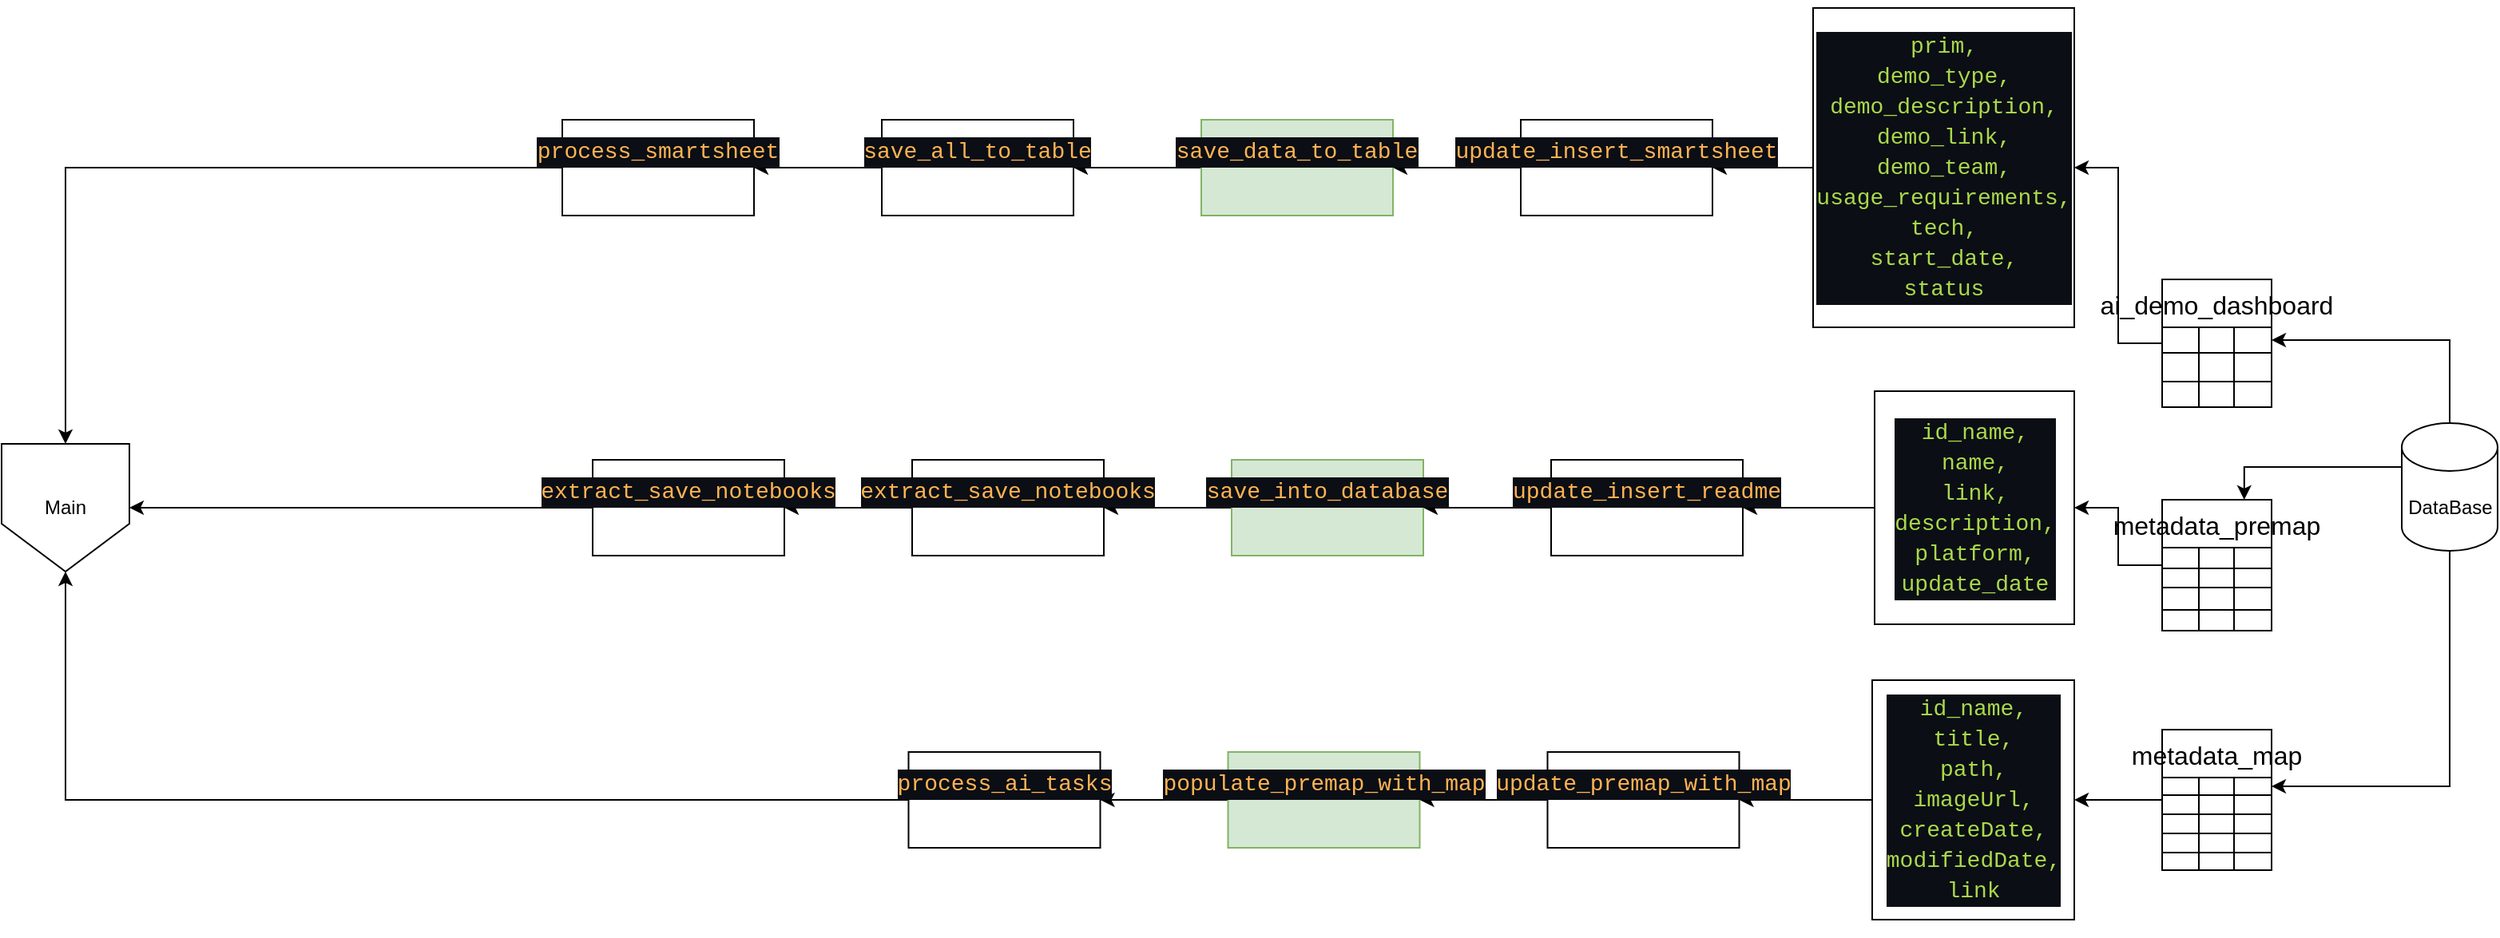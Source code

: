 <mxfile version="24.8.3">
  <diagram name="Page-1" id="zK0f9T1UBb3IhC8DN31x">
    <mxGraphModel dx="2049" dy="1054" grid="1" gridSize="10" guides="1" tooltips="1" connect="1" arrows="1" fold="1" page="1" pageScale="1" pageWidth="1600" pageHeight="900" math="0" shadow="0">
      <root>
        <mxCell id="0" />
        <mxCell id="1" parent="0" />
        <mxCell id="0qVfjFNWCCE-ld6SsN1t-15" style="edgeStyle=orthogonalEdgeStyle;rounded=0;orthogonalLoop=1;jettySize=auto;html=1;exitX=0.5;exitY=0;exitDx=0;exitDy=0;exitPerimeter=0;" edge="1" parent="1" source="0qVfjFNWCCE-ld6SsN1t-1" target="0qVfjFNWCCE-ld6SsN1t-3">
          <mxGeometry relative="1" as="geometry" />
        </mxCell>
        <mxCell id="0qVfjFNWCCE-ld6SsN1t-30" style="edgeStyle=orthogonalEdgeStyle;rounded=0;orthogonalLoop=1;jettySize=auto;html=1;exitX=0;exitY=0;exitDx=0;exitDy=27.5;exitPerimeter=0;entryX=0.75;entryY=0;entryDx=0;entryDy=0;" edge="1" parent="1" source="0qVfjFNWCCE-ld6SsN1t-1" target="0qVfjFNWCCE-ld6SsN1t-16">
          <mxGeometry relative="1" as="geometry" />
        </mxCell>
        <mxCell id="0qVfjFNWCCE-ld6SsN1t-1" value="DataBase" style="shape=cylinder3;whiteSpace=wrap;html=1;boundedLbl=1;backgroundOutline=1;size=15;" vertex="1" parent="1">
          <mxGeometry x="1521.5" y="410" width="60" height="80" as="geometry" />
        </mxCell>
        <mxCell id="0qVfjFNWCCE-ld6SsN1t-70" value="" style="edgeStyle=orthogonalEdgeStyle;rounded=0;orthogonalLoop=1;jettySize=auto;html=1;" edge="1" parent="1" source="0qVfjFNWCCE-ld6SsN1t-2" target="0qVfjFNWCCE-ld6SsN1t-69">
          <mxGeometry relative="1" as="geometry" />
        </mxCell>
        <mxCell id="0qVfjFNWCCE-ld6SsN1t-2" value="ai_demo_dashboard" style="shape=table;startSize=30;container=1;collapsible=0;childLayout=tableLayout;strokeColor=default;fontSize=16;" vertex="1" parent="1">
          <mxGeometry x="1371.5" y="320" width="68.5" height="80" as="geometry" />
        </mxCell>
        <mxCell id="0qVfjFNWCCE-ld6SsN1t-3" value="" style="shape=tableRow;horizontal=0;startSize=0;swimlaneHead=0;swimlaneBody=0;strokeColor=inherit;top=0;left=0;bottom=0;right=0;collapsible=0;dropTarget=0;fillColor=none;points=[[0,0.5],[1,0.5]];portConstraint=eastwest;fontSize=16;" vertex="1" parent="0qVfjFNWCCE-ld6SsN1t-2">
          <mxGeometry y="30" width="68.5" height="16" as="geometry" />
        </mxCell>
        <mxCell id="0qVfjFNWCCE-ld6SsN1t-4" value="" style="shape=partialRectangle;html=1;whiteSpace=wrap;connectable=0;strokeColor=inherit;overflow=hidden;fillColor=none;top=0;left=0;bottom=0;right=0;pointerEvents=1;fontSize=16;" vertex="1" parent="0qVfjFNWCCE-ld6SsN1t-3">
          <mxGeometry width="23" height="16" as="geometry">
            <mxRectangle width="23" height="16" as="alternateBounds" />
          </mxGeometry>
        </mxCell>
        <mxCell id="0qVfjFNWCCE-ld6SsN1t-5" value="" style="shape=partialRectangle;html=1;whiteSpace=wrap;connectable=0;strokeColor=inherit;overflow=hidden;fillColor=none;top=0;left=0;bottom=0;right=0;pointerEvents=1;fontSize=16;" vertex="1" parent="0qVfjFNWCCE-ld6SsN1t-3">
          <mxGeometry x="23" width="22" height="16" as="geometry">
            <mxRectangle width="22" height="16" as="alternateBounds" />
          </mxGeometry>
        </mxCell>
        <mxCell id="0qVfjFNWCCE-ld6SsN1t-6" value="" style="shape=partialRectangle;html=1;whiteSpace=wrap;connectable=0;strokeColor=inherit;overflow=hidden;fillColor=none;top=0;left=0;bottom=0;right=0;pointerEvents=1;fontSize=16;" vertex="1" parent="0qVfjFNWCCE-ld6SsN1t-3">
          <mxGeometry x="45" width="24" height="16" as="geometry">
            <mxRectangle width="24" height="16" as="alternateBounds" />
          </mxGeometry>
        </mxCell>
        <mxCell id="0qVfjFNWCCE-ld6SsN1t-7" value="" style="shape=tableRow;horizontal=0;startSize=0;swimlaneHead=0;swimlaneBody=0;strokeColor=inherit;top=0;left=0;bottom=0;right=0;collapsible=0;dropTarget=0;fillColor=none;points=[[0,0.5],[1,0.5]];portConstraint=eastwest;fontSize=16;" vertex="1" parent="0qVfjFNWCCE-ld6SsN1t-2">
          <mxGeometry y="46" width="68.5" height="18" as="geometry" />
        </mxCell>
        <mxCell id="0qVfjFNWCCE-ld6SsN1t-8" value="" style="shape=partialRectangle;html=1;whiteSpace=wrap;connectable=0;strokeColor=inherit;overflow=hidden;fillColor=none;top=0;left=0;bottom=0;right=0;pointerEvents=1;fontSize=16;" vertex="1" parent="0qVfjFNWCCE-ld6SsN1t-7">
          <mxGeometry width="23" height="18" as="geometry">
            <mxRectangle width="23" height="18" as="alternateBounds" />
          </mxGeometry>
        </mxCell>
        <mxCell id="0qVfjFNWCCE-ld6SsN1t-9" value="" style="shape=partialRectangle;html=1;whiteSpace=wrap;connectable=0;strokeColor=inherit;overflow=hidden;fillColor=none;top=0;left=0;bottom=0;right=0;pointerEvents=1;fontSize=16;" vertex="1" parent="0qVfjFNWCCE-ld6SsN1t-7">
          <mxGeometry x="23" width="22" height="18" as="geometry">
            <mxRectangle width="22" height="18" as="alternateBounds" />
          </mxGeometry>
        </mxCell>
        <mxCell id="0qVfjFNWCCE-ld6SsN1t-10" value="" style="shape=partialRectangle;html=1;whiteSpace=wrap;connectable=0;strokeColor=inherit;overflow=hidden;fillColor=none;top=0;left=0;bottom=0;right=0;pointerEvents=1;fontSize=16;" vertex="1" parent="0qVfjFNWCCE-ld6SsN1t-7">
          <mxGeometry x="45" width="24" height="18" as="geometry">
            <mxRectangle width="24" height="18" as="alternateBounds" />
          </mxGeometry>
        </mxCell>
        <mxCell id="0qVfjFNWCCE-ld6SsN1t-11" value="" style="shape=tableRow;horizontal=0;startSize=0;swimlaneHead=0;swimlaneBody=0;strokeColor=inherit;top=0;left=0;bottom=0;right=0;collapsible=0;dropTarget=0;fillColor=none;points=[[0,0.5],[1,0.5]];portConstraint=eastwest;fontSize=16;" vertex="1" parent="0qVfjFNWCCE-ld6SsN1t-2">
          <mxGeometry y="64" width="68.5" height="16" as="geometry" />
        </mxCell>
        <mxCell id="0qVfjFNWCCE-ld6SsN1t-12" value="" style="shape=partialRectangle;html=1;whiteSpace=wrap;connectable=0;strokeColor=inherit;overflow=hidden;fillColor=none;top=0;left=0;bottom=0;right=0;pointerEvents=1;fontSize=16;" vertex="1" parent="0qVfjFNWCCE-ld6SsN1t-11">
          <mxGeometry width="23" height="16" as="geometry">
            <mxRectangle width="23" height="16" as="alternateBounds" />
          </mxGeometry>
        </mxCell>
        <mxCell id="0qVfjFNWCCE-ld6SsN1t-13" value="" style="shape=partialRectangle;html=1;whiteSpace=wrap;connectable=0;strokeColor=inherit;overflow=hidden;fillColor=none;top=0;left=0;bottom=0;right=0;pointerEvents=1;fontSize=16;" vertex="1" parent="0qVfjFNWCCE-ld6SsN1t-11">
          <mxGeometry x="23" width="22" height="16" as="geometry">
            <mxRectangle width="22" height="16" as="alternateBounds" />
          </mxGeometry>
        </mxCell>
        <mxCell id="0qVfjFNWCCE-ld6SsN1t-14" value="" style="shape=partialRectangle;html=1;whiteSpace=wrap;connectable=0;strokeColor=inherit;overflow=hidden;fillColor=none;top=0;left=0;bottom=0;right=0;pointerEvents=1;fontSize=16;" vertex="1" parent="0qVfjFNWCCE-ld6SsN1t-11">
          <mxGeometry x="45" width="24" height="16" as="geometry">
            <mxRectangle width="24" height="16" as="alternateBounds" />
          </mxGeometry>
        </mxCell>
        <mxCell id="0qVfjFNWCCE-ld6SsN1t-44" value="" style="edgeStyle=orthogonalEdgeStyle;rounded=0;orthogonalLoop=1;jettySize=auto;html=1;exitX=0.5;exitY=1;exitDx=0;exitDy=0;exitPerimeter=0;entryX=1;entryY=0.5;entryDx=0;entryDy=0;" edge="1" parent="1" source="0qVfjFNWCCE-ld6SsN1t-1" target="0qVfjFNWCCE-ld6SsN1t-32">
          <mxGeometry relative="1" as="geometry" />
        </mxCell>
        <mxCell id="0qVfjFNWCCE-ld6SsN1t-52" value="" style="edgeStyle=orthogonalEdgeStyle;rounded=0;orthogonalLoop=1;jettySize=auto;html=1;" edge="1" parent="1" source="0qVfjFNWCCE-ld6SsN1t-16" target="0qVfjFNWCCE-ld6SsN1t-51">
          <mxGeometry relative="1" as="geometry" />
        </mxCell>
        <mxCell id="0qVfjFNWCCE-ld6SsN1t-16" value="metadata_premap" style="shape=table;startSize=30;container=1;collapsible=0;childLayout=tableLayout;strokeColor=default;fontSize=16;" vertex="1" parent="1">
          <mxGeometry x="1371.5" y="458" width="68.5" height="82" as="geometry" />
        </mxCell>
        <mxCell id="0qVfjFNWCCE-ld6SsN1t-47" value="" style="shape=tableRow;horizontal=0;startSize=0;swimlaneHead=0;swimlaneBody=0;strokeColor=inherit;top=0;left=0;bottom=0;right=0;collapsible=0;dropTarget=0;fillColor=none;points=[[0,0.5],[1,0.5]];portConstraint=eastwest;fontSize=16;" vertex="1" parent="0qVfjFNWCCE-ld6SsN1t-16">
          <mxGeometry y="30" width="68.5" height="13" as="geometry" />
        </mxCell>
        <mxCell id="0qVfjFNWCCE-ld6SsN1t-48" value="" style="shape=partialRectangle;html=1;whiteSpace=wrap;connectable=0;strokeColor=inherit;overflow=hidden;fillColor=none;top=0;left=0;bottom=0;right=0;pointerEvents=1;fontSize=16;" vertex="1" parent="0qVfjFNWCCE-ld6SsN1t-47">
          <mxGeometry width="23" height="13" as="geometry">
            <mxRectangle width="23" height="13" as="alternateBounds" />
          </mxGeometry>
        </mxCell>
        <mxCell id="0qVfjFNWCCE-ld6SsN1t-49" value="" style="shape=partialRectangle;html=1;whiteSpace=wrap;connectable=0;strokeColor=inherit;overflow=hidden;fillColor=none;top=0;left=0;bottom=0;right=0;pointerEvents=1;fontSize=16;" vertex="1" parent="0qVfjFNWCCE-ld6SsN1t-47">
          <mxGeometry x="23" width="22" height="13" as="geometry">
            <mxRectangle width="22" height="13" as="alternateBounds" />
          </mxGeometry>
        </mxCell>
        <mxCell id="0qVfjFNWCCE-ld6SsN1t-50" value="" style="shape=partialRectangle;html=1;whiteSpace=wrap;connectable=0;strokeColor=inherit;overflow=hidden;fillColor=none;top=0;left=0;bottom=0;right=0;pointerEvents=1;fontSize=16;" vertex="1" parent="0qVfjFNWCCE-ld6SsN1t-47">
          <mxGeometry x="45" width="24" height="13" as="geometry">
            <mxRectangle width="24" height="13" as="alternateBounds" />
          </mxGeometry>
        </mxCell>
        <mxCell id="0qVfjFNWCCE-ld6SsN1t-17" value="" style="shape=tableRow;horizontal=0;startSize=0;swimlaneHead=0;swimlaneBody=0;strokeColor=inherit;top=0;left=0;bottom=0;right=0;collapsible=0;dropTarget=0;fillColor=none;points=[[0,0.5],[1,0.5]];portConstraint=eastwest;fontSize=16;" vertex="1" parent="0qVfjFNWCCE-ld6SsN1t-16">
          <mxGeometry y="43" width="68.5" height="12" as="geometry" />
        </mxCell>
        <mxCell id="0qVfjFNWCCE-ld6SsN1t-18" value="" style="shape=partialRectangle;html=1;whiteSpace=wrap;connectable=0;strokeColor=inherit;overflow=hidden;fillColor=none;top=0;left=0;bottom=0;right=0;pointerEvents=1;fontSize=16;" vertex="1" parent="0qVfjFNWCCE-ld6SsN1t-17">
          <mxGeometry width="23" height="12" as="geometry">
            <mxRectangle width="23" height="12" as="alternateBounds" />
          </mxGeometry>
        </mxCell>
        <mxCell id="0qVfjFNWCCE-ld6SsN1t-19" value="" style="shape=partialRectangle;html=1;whiteSpace=wrap;connectable=0;strokeColor=inherit;overflow=hidden;fillColor=none;top=0;left=0;bottom=0;right=0;pointerEvents=1;fontSize=16;" vertex="1" parent="0qVfjFNWCCE-ld6SsN1t-17">
          <mxGeometry x="23" width="22" height="12" as="geometry">
            <mxRectangle width="22" height="12" as="alternateBounds" />
          </mxGeometry>
        </mxCell>
        <mxCell id="0qVfjFNWCCE-ld6SsN1t-20" value="" style="shape=partialRectangle;html=1;whiteSpace=wrap;connectable=0;strokeColor=inherit;overflow=hidden;fillColor=none;top=0;left=0;bottom=0;right=0;pointerEvents=1;fontSize=16;" vertex="1" parent="0qVfjFNWCCE-ld6SsN1t-17">
          <mxGeometry x="45" width="24" height="12" as="geometry">
            <mxRectangle width="24" height="12" as="alternateBounds" />
          </mxGeometry>
        </mxCell>
        <mxCell id="0qVfjFNWCCE-ld6SsN1t-21" value="" style="shape=tableRow;horizontal=0;startSize=0;swimlaneHead=0;swimlaneBody=0;strokeColor=inherit;top=0;left=0;bottom=0;right=0;collapsible=0;dropTarget=0;fillColor=none;points=[[0,0.5],[1,0.5]];portConstraint=eastwest;fontSize=16;" vertex="1" parent="0qVfjFNWCCE-ld6SsN1t-16">
          <mxGeometry y="55" width="68.5" height="14" as="geometry" />
        </mxCell>
        <mxCell id="0qVfjFNWCCE-ld6SsN1t-22" value="" style="shape=partialRectangle;html=1;whiteSpace=wrap;connectable=0;strokeColor=inherit;overflow=hidden;fillColor=none;top=0;left=0;bottom=0;right=0;pointerEvents=1;fontSize=16;" vertex="1" parent="0qVfjFNWCCE-ld6SsN1t-21">
          <mxGeometry width="23" height="14" as="geometry">
            <mxRectangle width="23" height="14" as="alternateBounds" />
          </mxGeometry>
        </mxCell>
        <mxCell id="0qVfjFNWCCE-ld6SsN1t-23" value="" style="shape=partialRectangle;html=1;whiteSpace=wrap;connectable=0;strokeColor=inherit;overflow=hidden;fillColor=none;top=0;left=0;bottom=0;right=0;pointerEvents=1;fontSize=16;" vertex="1" parent="0qVfjFNWCCE-ld6SsN1t-21">
          <mxGeometry x="23" width="22" height="14" as="geometry">
            <mxRectangle width="22" height="14" as="alternateBounds" />
          </mxGeometry>
        </mxCell>
        <mxCell id="0qVfjFNWCCE-ld6SsN1t-24" value="" style="shape=partialRectangle;html=1;whiteSpace=wrap;connectable=0;strokeColor=inherit;overflow=hidden;fillColor=none;top=0;left=0;bottom=0;right=0;pointerEvents=1;fontSize=16;" vertex="1" parent="0qVfjFNWCCE-ld6SsN1t-21">
          <mxGeometry x="45" width="24" height="14" as="geometry">
            <mxRectangle width="24" height="14" as="alternateBounds" />
          </mxGeometry>
        </mxCell>
        <mxCell id="0qVfjFNWCCE-ld6SsN1t-25" value="" style="shape=tableRow;horizontal=0;startSize=0;swimlaneHead=0;swimlaneBody=0;strokeColor=inherit;top=0;left=0;bottom=0;right=0;collapsible=0;dropTarget=0;fillColor=none;points=[[0,0.5],[1,0.5]];portConstraint=eastwest;fontSize=16;" vertex="1" parent="0qVfjFNWCCE-ld6SsN1t-16">
          <mxGeometry y="69" width="68.5" height="13" as="geometry" />
        </mxCell>
        <mxCell id="0qVfjFNWCCE-ld6SsN1t-26" value="" style="shape=partialRectangle;html=1;whiteSpace=wrap;connectable=0;strokeColor=inherit;overflow=hidden;fillColor=none;top=0;left=0;bottom=0;right=0;pointerEvents=1;fontSize=16;" vertex="1" parent="0qVfjFNWCCE-ld6SsN1t-25">
          <mxGeometry width="23" height="13" as="geometry">
            <mxRectangle width="23" height="13" as="alternateBounds" />
          </mxGeometry>
        </mxCell>
        <mxCell id="0qVfjFNWCCE-ld6SsN1t-27" value="" style="shape=partialRectangle;html=1;whiteSpace=wrap;connectable=0;strokeColor=inherit;overflow=hidden;fillColor=none;top=0;left=0;bottom=0;right=0;pointerEvents=1;fontSize=16;" vertex="1" parent="0qVfjFNWCCE-ld6SsN1t-25">
          <mxGeometry x="23" width="22" height="13" as="geometry">
            <mxRectangle width="22" height="13" as="alternateBounds" />
          </mxGeometry>
        </mxCell>
        <mxCell id="0qVfjFNWCCE-ld6SsN1t-28" value="" style="shape=partialRectangle;html=1;whiteSpace=wrap;connectable=0;strokeColor=inherit;overflow=hidden;fillColor=none;top=0;left=0;bottom=0;right=0;pointerEvents=1;fontSize=16;" vertex="1" parent="0qVfjFNWCCE-ld6SsN1t-25">
          <mxGeometry x="45" width="24" height="13" as="geometry">
            <mxRectangle width="24" height="13" as="alternateBounds" />
          </mxGeometry>
        </mxCell>
        <mxCell id="0qVfjFNWCCE-ld6SsN1t-94" value="" style="edgeStyle=orthogonalEdgeStyle;rounded=0;orthogonalLoop=1;jettySize=auto;html=1;" edge="1" parent="1" source="0qVfjFNWCCE-ld6SsN1t-31" target="0qVfjFNWCCE-ld6SsN1t-93">
          <mxGeometry relative="1" as="geometry" />
        </mxCell>
        <mxCell id="0qVfjFNWCCE-ld6SsN1t-31" value="metadata_map" style="shape=table;startSize=30;container=1;collapsible=0;childLayout=tableLayout;strokeColor=default;fontSize=16;" vertex="1" parent="1">
          <mxGeometry x="1371.5" y="602" width="68.5" height="88" as="geometry" />
        </mxCell>
        <mxCell id="0qVfjFNWCCE-ld6SsN1t-32" value="" style="shape=tableRow;horizontal=0;startSize=0;swimlaneHead=0;swimlaneBody=0;strokeColor=inherit;top=0;left=0;bottom=0;right=0;collapsible=0;dropTarget=0;fillColor=none;points=[[0,0.5],[1,0.5]];portConstraint=eastwest;fontSize=16;" vertex="1" parent="0qVfjFNWCCE-ld6SsN1t-31">
          <mxGeometry y="30" width="68.5" height="11" as="geometry" />
        </mxCell>
        <mxCell id="0qVfjFNWCCE-ld6SsN1t-33" value="" style="shape=partialRectangle;html=1;whiteSpace=wrap;connectable=0;strokeColor=inherit;overflow=hidden;fillColor=none;top=0;left=0;bottom=0;right=0;pointerEvents=1;fontSize=16;" vertex="1" parent="0qVfjFNWCCE-ld6SsN1t-32">
          <mxGeometry width="23" height="11" as="geometry">
            <mxRectangle width="23" height="11" as="alternateBounds" />
          </mxGeometry>
        </mxCell>
        <mxCell id="0qVfjFNWCCE-ld6SsN1t-34" value="" style="shape=partialRectangle;html=1;whiteSpace=wrap;connectable=0;strokeColor=inherit;overflow=hidden;fillColor=none;top=0;left=0;bottom=0;right=0;pointerEvents=1;fontSize=16;" vertex="1" parent="0qVfjFNWCCE-ld6SsN1t-32">
          <mxGeometry x="23" width="22" height="11" as="geometry">
            <mxRectangle width="22" height="11" as="alternateBounds" />
          </mxGeometry>
        </mxCell>
        <mxCell id="0qVfjFNWCCE-ld6SsN1t-35" value="" style="shape=partialRectangle;html=1;whiteSpace=wrap;connectable=0;strokeColor=inherit;overflow=hidden;fillColor=none;top=0;left=0;bottom=0;right=0;pointerEvents=1;fontSize=16;" vertex="1" parent="0qVfjFNWCCE-ld6SsN1t-32">
          <mxGeometry x="45" width="24" height="11" as="geometry">
            <mxRectangle width="24" height="11" as="alternateBounds" />
          </mxGeometry>
        </mxCell>
        <mxCell id="0qVfjFNWCCE-ld6SsN1t-89" value="" style="shape=tableRow;horizontal=0;startSize=0;swimlaneHead=0;swimlaneBody=0;strokeColor=inherit;top=0;left=0;bottom=0;right=0;collapsible=0;dropTarget=0;fillColor=none;points=[[0,0.5],[1,0.5]];portConstraint=eastwest;fontSize=16;" vertex="1" parent="0qVfjFNWCCE-ld6SsN1t-31">
          <mxGeometry y="41" width="68.5" height="12" as="geometry" />
        </mxCell>
        <mxCell id="0qVfjFNWCCE-ld6SsN1t-90" value="" style="shape=partialRectangle;html=1;whiteSpace=wrap;connectable=0;strokeColor=inherit;overflow=hidden;fillColor=none;top=0;left=0;bottom=0;right=0;pointerEvents=1;fontSize=16;" vertex="1" parent="0qVfjFNWCCE-ld6SsN1t-89">
          <mxGeometry width="23" height="12" as="geometry">
            <mxRectangle width="23" height="12" as="alternateBounds" />
          </mxGeometry>
        </mxCell>
        <mxCell id="0qVfjFNWCCE-ld6SsN1t-91" value="" style="shape=partialRectangle;html=1;whiteSpace=wrap;connectable=0;strokeColor=inherit;overflow=hidden;fillColor=none;top=0;left=0;bottom=0;right=0;pointerEvents=1;fontSize=16;" vertex="1" parent="0qVfjFNWCCE-ld6SsN1t-89">
          <mxGeometry x="23" width="22" height="12" as="geometry">
            <mxRectangle width="22" height="12" as="alternateBounds" />
          </mxGeometry>
        </mxCell>
        <mxCell id="0qVfjFNWCCE-ld6SsN1t-92" value="" style="shape=partialRectangle;html=1;whiteSpace=wrap;connectable=0;strokeColor=inherit;overflow=hidden;fillColor=none;top=0;left=0;bottom=0;right=0;pointerEvents=1;fontSize=16;" vertex="1" parent="0qVfjFNWCCE-ld6SsN1t-89">
          <mxGeometry x="45" width="24" height="12" as="geometry">
            <mxRectangle width="24" height="12" as="alternateBounds" />
          </mxGeometry>
        </mxCell>
        <mxCell id="0qVfjFNWCCE-ld6SsN1t-85" value="" style="shape=tableRow;horizontal=0;startSize=0;swimlaneHead=0;swimlaneBody=0;strokeColor=inherit;top=0;left=0;bottom=0;right=0;collapsible=0;dropTarget=0;fillColor=none;points=[[0,0.5],[1,0.5]];portConstraint=eastwest;fontSize=16;" vertex="1" parent="0qVfjFNWCCE-ld6SsN1t-31">
          <mxGeometry y="53" width="68.5" height="12" as="geometry" />
        </mxCell>
        <mxCell id="0qVfjFNWCCE-ld6SsN1t-86" value="" style="shape=partialRectangle;html=1;whiteSpace=wrap;connectable=0;strokeColor=inherit;overflow=hidden;fillColor=none;top=0;left=0;bottom=0;right=0;pointerEvents=1;fontSize=16;" vertex="1" parent="0qVfjFNWCCE-ld6SsN1t-85">
          <mxGeometry width="23" height="12" as="geometry">
            <mxRectangle width="23" height="12" as="alternateBounds" />
          </mxGeometry>
        </mxCell>
        <mxCell id="0qVfjFNWCCE-ld6SsN1t-87" value="" style="shape=partialRectangle;html=1;whiteSpace=wrap;connectable=0;strokeColor=inherit;overflow=hidden;fillColor=none;top=0;left=0;bottom=0;right=0;pointerEvents=1;fontSize=16;" vertex="1" parent="0qVfjFNWCCE-ld6SsN1t-85">
          <mxGeometry x="23" width="22" height="12" as="geometry">
            <mxRectangle width="22" height="12" as="alternateBounds" />
          </mxGeometry>
        </mxCell>
        <mxCell id="0qVfjFNWCCE-ld6SsN1t-88" value="" style="shape=partialRectangle;html=1;whiteSpace=wrap;connectable=0;strokeColor=inherit;overflow=hidden;fillColor=none;top=0;left=0;bottom=0;right=0;pointerEvents=1;fontSize=16;" vertex="1" parent="0qVfjFNWCCE-ld6SsN1t-85">
          <mxGeometry x="45" width="24" height="12" as="geometry">
            <mxRectangle width="24" height="12" as="alternateBounds" />
          </mxGeometry>
        </mxCell>
        <mxCell id="0qVfjFNWCCE-ld6SsN1t-36" value="" style="shape=tableRow;horizontal=0;startSize=0;swimlaneHead=0;swimlaneBody=0;strokeColor=inherit;top=0;left=0;bottom=0;right=0;collapsible=0;dropTarget=0;fillColor=none;points=[[0,0.5],[1,0.5]];portConstraint=eastwest;fontSize=16;" vertex="1" parent="0qVfjFNWCCE-ld6SsN1t-31">
          <mxGeometry y="65" width="68.5" height="12" as="geometry" />
        </mxCell>
        <mxCell id="0qVfjFNWCCE-ld6SsN1t-37" value="" style="shape=partialRectangle;html=1;whiteSpace=wrap;connectable=0;strokeColor=inherit;overflow=hidden;fillColor=none;top=0;left=0;bottom=0;right=0;pointerEvents=1;fontSize=16;" vertex="1" parent="0qVfjFNWCCE-ld6SsN1t-36">
          <mxGeometry width="23" height="12" as="geometry">
            <mxRectangle width="23" height="12" as="alternateBounds" />
          </mxGeometry>
        </mxCell>
        <mxCell id="0qVfjFNWCCE-ld6SsN1t-38" value="" style="shape=partialRectangle;html=1;whiteSpace=wrap;connectable=0;strokeColor=inherit;overflow=hidden;fillColor=none;top=0;left=0;bottom=0;right=0;pointerEvents=1;fontSize=16;" vertex="1" parent="0qVfjFNWCCE-ld6SsN1t-36">
          <mxGeometry x="23" width="22" height="12" as="geometry">
            <mxRectangle width="22" height="12" as="alternateBounds" />
          </mxGeometry>
        </mxCell>
        <mxCell id="0qVfjFNWCCE-ld6SsN1t-39" value="" style="shape=partialRectangle;html=1;whiteSpace=wrap;connectable=0;strokeColor=inherit;overflow=hidden;fillColor=none;top=0;left=0;bottom=0;right=0;pointerEvents=1;fontSize=16;" vertex="1" parent="0qVfjFNWCCE-ld6SsN1t-36">
          <mxGeometry x="45" width="24" height="12" as="geometry">
            <mxRectangle width="24" height="12" as="alternateBounds" />
          </mxGeometry>
        </mxCell>
        <mxCell id="0qVfjFNWCCE-ld6SsN1t-40" value="" style="shape=tableRow;horizontal=0;startSize=0;swimlaneHead=0;swimlaneBody=0;strokeColor=inherit;top=0;left=0;bottom=0;right=0;collapsible=0;dropTarget=0;fillColor=none;points=[[0,0.5],[1,0.5]];portConstraint=eastwest;fontSize=16;" vertex="1" parent="0qVfjFNWCCE-ld6SsN1t-31">
          <mxGeometry y="77" width="68.5" height="11" as="geometry" />
        </mxCell>
        <mxCell id="0qVfjFNWCCE-ld6SsN1t-41" value="" style="shape=partialRectangle;html=1;whiteSpace=wrap;connectable=0;strokeColor=inherit;overflow=hidden;fillColor=none;top=0;left=0;bottom=0;right=0;pointerEvents=1;fontSize=16;" vertex="1" parent="0qVfjFNWCCE-ld6SsN1t-40">
          <mxGeometry width="23" height="11" as="geometry">
            <mxRectangle width="23" height="11" as="alternateBounds" />
          </mxGeometry>
        </mxCell>
        <mxCell id="0qVfjFNWCCE-ld6SsN1t-42" value="" style="shape=partialRectangle;html=1;whiteSpace=wrap;connectable=0;strokeColor=inherit;overflow=hidden;fillColor=none;top=0;left=0;bottom=0;right=0;pointerEvents=1;fontSize=16;" vertex="1" parent="0qVfjFNWCCE-ld6SsN1t-40">
          <mxGeometry x="23" width="22" height="11" as="geometry">
            <mxRectangle width="22" height="11" as="alternateBounds" />
          </mxGeometry>
        </mxCell>
        <mxCell id="0qVfjFNWCCE-ld6SsN1t-43" value="" style="shape=partialRectangle;html=1;whiteSpace=wrap;connectable=0;strokeColor=inherit;overflow=hidden;fillColor=none;top=0;left=0;bottom=0;right=0;pointerEvents=1;fontSize=16;" vertex="1" parent="0qVfjFNWCCE-ld6SsN1t-40">
          <mxGeometry x="45" width="24" height="11" as="geometry">
            <mxRectangle width="24" height="11" as="alternateBounds" />
          </mxGeometry>
        </mxCell>
        <mxCell id="0qVfjFNWCCE-ld6SsN1t-54" value="" style="edgeStyle=orthogonalEdgeStyle;rounded=0;orthogonalLoop=1;jettySize=auto;html=1;" edge="1" parent="1" source="0qVfjFNWCCE-ld6SsN1t-51" target="0qVfjFNWCCE-ld6SsN1t-53">
          <mxGeometry relative="1" as="geometry" />
        </mxCell>
        <mxCell id="0qVfjFNWCCE-ld6SsN1t-51" value="&lt;br&gt;&lt;div style=&quot;color: #bfbdb6;background-color: #0b0e14;font-family: Consolas, &#39;Courier New&#39;, monospace;font-weight: normal;font-size: 14px;line-height: 19px;white-space: pre;&quot;&gt;&lt;div&gt;&lt;span style=&quot;color: #aad94c;&quot;&gt;id_name,&lt;/span&gt;&lt;/div&gt;&lt;div&gt;&lt;span style=&quot;color: #aad94c;&quot;&gt;name,&lt;/span&gt;&lt;/div&gt;&lt;div&gt;&lt;span style=&quot;color: #aad94c;&quot;&gt;link,&lt;/span&gt;&lt;/div&gt;&lt;div&gt;&lt;span style=&quot;color: #aad94c;&quot;&gt;description,&lt;/span&gt;&lt;/div&gt;&lt;div&gt;&lt;span style=&quot;color: #aad94c;&quot;&gt;platform,&lt;/span&gt;&lt;/div&gt;&lt;div&gt;&lt;span style=&quot;color: #aad94c;&quot;&gt;update_date&lt;/span&gt;&lt;/div&gt;&lt;/div&gt;&lt;div&gt;&lt;br/&gt;&lt;/div&gt;" style="whiteSpace=wrap;html=1;fontSize=16;startSize=30;" vertex="1" parent="1">
          <mxGeometry x="1191.5" y="390" width="125" height="146" as="geometry" />
        </mxCell>
        <mxCell id="0qVfjFNWCCE-ld6SsN1t-56" value="" style="edgeStyle=orthogonalEdgeStyle;rounded=0;orthogonalLoop=1;jettySize=auto;html=1;" edge="1" parent="1" source="0qVfjFNWCCE-ld6SsN1t-53" target="0qVfjFNWCCE-ld6SsN1t-55">
          <mxGeometry relative="1" as="geometry" />
        </mxCell>
        <mxCell id="0qVfjFNWCCE-ld6SsN1t-53" value="&#xa;&lt;div style=&quot;color: #bfbdb6;background-color: #0b0e14;font-family: Consolas, &#39;Courier New&#39;, monospace;font-weight: normal;font-size: 14px;line-height: 19px;white-space: pre;&quot;&gt;&lt;div&gt;&lt;span style=&quot;color: #ffb454;&quot;&gt;update_insert_readme&lt;/span&gt;&lt;/div&gt;&lt;/div&gt;&#xa;&#xa;" style="whiteSpace=wrap;html=1;fontSize=16;startSize=30;" vertex="1" parent="1">
          <mxGeometry x="989" y="433" width="120" height="60" as="geometry" />
        </mxCell>
        <mxCell id="0qVfjFNWCCE-ld6SsN1t-58" value="" style="edgeStyle=orthogonalEdgeStyle;rounded=0;orthogonalLoop=1;jettySize=auto;html=1;" edge="1" parent="1" source="0qVfjFNWCCE-ld6SsN1t-55" target="0qVfjFNWCCE-ld6SsN1t-57">
          <mxGeometry relative="1" as="geometry" />
        </mxCell>
        <mxCell id="0qVfjFNWCCE-ld6SsN1t-55" value="&#xa;&lt;div style=&quot;color: #bfbdb6;background-color: #0b0e14;font-family: Consolas, &#39;Courier New&#39;, monospace;font-weight: normal;font-size: 14px;line-height: 19px;white-space: pre;&quot;&gt;&lt;div&gt;&lt;span style=&quot;color: #ffb454;&quot;&gt;save_into_database&lt;/span&gt;&lt;/div&gt;&lt;/div&gt;&#xa;&#xa;" style="whiteSpace=wrap;html=1;fontSize=16;startSize=30;fillColor=#d5e8d4;strokeColor=#82b366;" vertex="1" parent="1">
          <mxGeometry x="789" y="433" width="120" height="60" as="geometry" />
        </mxCell>
        <mxCell id="0qVfjFNWCCE-ld6SsN1t-60" value="" style="edgeStyle=orthogonalEdgeStyle;rounded=0;orthogonalLoop=1;jettySize=auto;html=1;" edge="1" parent="1" source="0qVfjFNWCCE-ld6SsN1t-57" target="0qVfjFNWCCE-ld6SsN1t-59">
          <mxGeometry relative="1" as="geometry" />
        </mxCell>
        <mxCell id="0qVfjFNWCCE-ld6SsN1t-57" value="&#xa;&lt;div style=&quot;color: #bfbdb6;background-color: #0b0e14;font-family: Consolas, &#39;Courier New&#39;, monospace;font-weight: normal;font-size: 14px;line-height: 19px;white-space: pre;&quot;&gt;&lt;div&gt;&lt;span style=&quot;color: #ffb454;&quot;&gt;extract_save_notebooks&lt;/span&gt;&lt;/div&gt;&lt;/div&gt;&#xa;&#xa;" style="whiteSpace=wrap;html=1;fontSize=16;startSize=30;" vertex="1" parent="1">
          <mxGeometry x="589" y="433" width="120" height="60" as="geometry" />
        </mxCell>
        <mxCell id="0qVfjFNWCCE-ld6SsN1t-68" style="edgeStyle=orthogonalEdgeStyle;rounded=0;orthogonalLoop=1;jettySize=auto;html=1;exitX=0;exitY=0.5;exitDx=0;exitDy=0;entryX=1;entryY=0.5;entryDx=0;entryDy=0;" edge="1" parent="1" source="0qVfjFNWCCE-ld6SsN1t-59" target="0qVfjFNWCCE-ld6SsN1t-67">
          <mxGeometry relative="1" as="geometry" />
        </mxCell>
        <mxCell id="0qVfjFNWCCE-ld6SsN1t-59" value="&#xa;&lt;div style=&quot;color: #bfbdb6;background-color: #0b0e14;font-family: Consolas, &#39;Courier New&#39;, monospace;font-weight: normal;font-size: 14px;line-height: 19px;white-space: pre;&quot;&gt;&lt;div&gt;&lt;span style=&quot;color: #ffb454;&quot;&gt;extract_save_notebooks&lt;/span&gt;&lt;/div&gt;&lt;/div&gt;&#xa;&#xa;" style="whiteSpace=wrap;html=1;fontSize=16;startSize=30;" vertex="1" parent="1">
          <mxGeometry x="389" y="433" width="120" height="60" as="geometry" />
        </mxCell>
        <mxCell id="0qVfjFNWCCE-ld6SsN1t-67" value="Main" style="shape=offPageConnector;whiteSpace=wrap;html=1;" vertex="1" parent="1">
          <mxGeometry x="19" y="423" width="80" height="80" as="geometry" />
        </mxCell>
        <mxCell id="0qVfjFNWCCE-ld6SsN1t-77" value="" style="edgeStyle=orthogonalEdgeStyle;rounded=0;orthogonalLoop=1;jettySize=auto;html=1;" edge="1" parent="1" source="0qVfjFNWCCE-ld6SsN1t-69" target="0qVfjFNWCCE-ld6SsN1t-76">
          <mxGeometry relative="1" as="geometry" />
        </mxCell>
        <mxCell id="0qVfjFNWCCE-ld6SsN1t-69" value="&lt;br&gt;&lt;div style=&quot;color: #bfbdb6;background-color: #0b0e14;font-family: Consolas, &#39;Courier New&#39;, monospace;font-weight: normal;font-size: 14px;line-height: 19px;white-space: pre;&quot;&gt;&lt;div&gt;&lt;span style=&quot;color: #aad94c;&quot;&gt;prim,&lt;/span&gt;&lt;/div&gt;&lt;div&gt;&lt;span style=&quot;color: #aad94c;&quot;&gt;demo_type,&lt;/span&gt;&lt;/div&gt;&lt;div&gt;&lt;span style=&quot;color: #aad94c;&quot;&gt;demo_description,&lt;/span&gt;&lt;/div&gt;&lt;div&gt;&lt;span style=&quot;color: #aad94c;&quot;&gt;demo_link,&lt;/span&gt;&lt;/div&gt;&lt;div&gt;&lt;span style=&quot;color: #aad94c;&quot;&gt;demo_team,&lt;/span&gt;&lt;/div&gt;&lt;div&gt;&lt;span style=&quot;color: #aad94c;&quot;&gt;usage_requirements,&lt;/span&gt;&lt;/div&gt;&lt;div&gt;&lt;span style=&quot;color: #aad94c;&quot;&gt;tech,&lt;/span&gt;&lt;/div&gt;&lt;div&gt;&lt;span style=&quot;color: #aad94c;&quot;&gt;start_date,&lt;/span&gt;&lt;/div&gt;&lt;div&gt;&lt;span style=&quot;color: #aad94c;&quot;&gt;status&lt;/span&gt;&lt;/div&gt;&lt;/div&gt;&lt;div&gt;&lt;br/&gt;&lt;/div&gt;" style="whiteSpace=wrap;html=1;fontSize=16;startSize=30;" vertex="1" parent="1">
          <mxGeometry x="1153" y="150" width="163.5" height="200" as="geometry" />
        </mxCell>
        <mxCell id="0qVfjFNWCCE-ld6SsN1t-79" value="" style="edgeStyle=orthogonalEdgeStyle;rounded=0;orthogonalLoop=1;jettySize=auto;html=1;" edge="1" parent="1" source="0qVfjFNWCCE-ld6SsN1t-76" target="0qVfjFNWCCE-ld6SsN1t-78">
          <mxGeometry relative="1" as="geometry" />
        </mxCell>
        <mxCell id="0qVfjFNWCCE-ld6SsN1t-76" value="&#xa;&lt;div style=&quot;color: #bfbdb6;background-color: #0b0e14;font-family: Consolas, &#39;Courier New&#39;, monospace;font-weight: normal;font-size: 14px;line-height: 19px;white-space: pre;&quot;&gt;&lt;div&gt;&lt;span style=&quot;color: #ffb454;&quot;&gt;update_insert_smartsheet&lt;/span&gt;&lt;/div&gt;&lt;/div&gt;&#xa;&#xa;" style="whiteSpace=wrap;html=1;fontSize=16;startSize=30;" vertex="1" parent="1">
          <mxGeometry x="970" y="220" width="120" height="60" as="geometry" />
        </mxCell>
        <mxCell id="0qVfjFNWCCE-ld6SsN1t-81" value="" style="edgeStyle=orthogonalEdgeStyle;rounded=0;orthogonalLoop=1;jettySize=auto;html=1;" edge="1" parent="1" source="0qVfjFNWCCE-ld6SsN1t-78" target="0qVfjFNWCCE-ld6SsN1t-80">
          <mxGeometry relative="1" as="geometry" />
        </mxCell>
        <mxCell id="0qVfjFNWCCE-ld6SsN1t-78" value="&#xa;&lt;div style=&quot;color: #bfbdb6;background-color: #0b0e14;font-family: Consolas, &#39;Courier New&#39;, monospace;font-weight: normal;font-size: 14px;line-height: 19px;white-space: pre;&quot;&gt;&lt;div&gt;&lt;span style=&quot;color: #ffb454;&quot;&gt;save_data_to_table&lt;/span&gt;&lt;/div&gt;&lt;/div&gt;&#xa;&#xa;" style="whiteSpace=wrap;html=1;fontSize=16;startSize=30;fillColor=#d5e8d4;strokeColor=#82b366;" vertex="1" parent="1">
          <mxGeometry x="770" y="220" width="120" height="60" as="geometry" />
        </mxCell>
        <mxCell id="0qVfjFNWCCE-ld6SsN1t-83" value="" style="edgeStyle=orthogonalEdgeStyle;rounded=0;orthogonalLoop=1;jettySize=auto;html=1;" edge="1" parent="1" source="0qVfjFNWCCE-ld6SsN1t-80" target="0qVfjFNWCCE-ld6SsN1t-82">
          <mxGeometry relative="1" as="geometry" />
        </mxCell>
        <mxCell id="0qVfjFNWCCE-ld6SsN1t-80" value="&#xa;&lt;div style=&quot;color: #bfbdb6;background-color: #0b0e14;font-family: Consolas, &#39;Courier New&#39;, monospace;font-weight: normal;font-size: 14px;line-height: 19px;white-space: pre;&quot;&gt;&lt;div&gt;&lt;span style=&quot;color: #ffb454;&quot;&gt;save_all_to_table&lt;/span&gt;&lt;/div&gt;&lt;/div&gt;&#xa;&#xa;" style="whiteSpace=wrap;html=1;fontSize=16;startSize=30;" vertex="1" parent="1">
          <mxGeometry x="570" y="220" width="120" height="60" as="geometry" />
        </mxCell>
        <mxCell id="0qVfjFNWCCE-ld6SsN1t-84" style="edgeStyle=orthogonalEdgeStyle;rounded=0;orthogonalLoop=1;jettySize=auto;html=1;exitX=0;exitY=0.5;exitDx=0;exitDy=0;entryX=0.5;entryY=0;entryDx=0;entryDy=0;" edge="1" parent="1" source="0qVfjFNWCCE-ld6SsN1t-82" target="0qVfjFNWCCE-ld6SsN1t-67">
          <mxGeometry relative="1" as="geometry" />
        </mxCell>
        <mxCell id="0qVfjFNWCCE-ld6SsN1t-82" value="&#xa;&lt;div style=&quot;color: #bfbdb6;background-color: #0b0e14;font-family: Consolas, &#39;Courier New&#39;, monospace;font-weight: normal;font-size: 14px;line-height: 19px;white-space: pre;&quot;&gt;&lt;div&gt;&lt;span style=&quot;color: #ffb454;&quot;&gt;process_smartsheet&lt;/span&gt;&lt;/div&gt;&lt;/div&gt;&#xa;&#xa;" style="whiteSpace=wrap;html=1;fontSize=16;startSize=30;" vertex="1" parent="1">
          <mxGeometry x="370" y="220" width="120" height="60" as="geometry" />
        </mxCell>
        <mxCell id="0qVfjFNWCCE-ld6SsN1t-96" value="" style="edgeStyle=orthogonalEdgeStyle;rounded=0;orthogonalLoop=1;jettySize=auto;html=1;" edge="1" parent="1" source="0qVfjFNWCCE-ld6SsN1t-93" target="0qVfjFNWCCE-ld6SsN1t-95">
          <mxGeometry relative="1" as="geometry" />
        </mxCell>
        <mxCell id="0qVfjFNWCCE-ld6SsN1t-93" value="&lt;br&gt;&lt;div style=&quot;color: #bfbdb6;background-color: #0b0e14;font-family: Consolas, &#39;Courier New&#39;, monospace;font-weight: normal;font-size: 14px;line-height: 19px;white-space: pre;&quot;&gt;&lt;div&gt;&lt;span style=&quot;color: #aad94c;&quot;&gt;id_name,&lt;br/&gt;title,&lt;/span&gt;&lt;/div&gt;&lt;div&gt;&lt;span style=&quot;color: #aad94c;&quot;&gt;path,&lt;/span&gt;&lt;/div&gt;&lt;div&gt;&lt;span style=&quot;color: #aad94c;&quot;&gt;imageUrl,&lt;/span&gt;&lt;/div&gt;&lt;div&gt;&lt;span style=&quot;color: #aad94c;&quot;&gt;createDate,&lt;/span&gt;&lt;/div&gt;&lt;div&gt;&lt;span style=&quot;color: #aad94c;&quot;&gt;modifiedDate,&lt;/span&gt;&lt;/div&gt;&lt;div&gt;&lt;span style=&quot;color: #aad94c;&quot;&gt;link&lt;/span&gt;&lt;/div&gt;&lt;/div&gt;&lt;div&gt;&lt;br/&gt;&lt;/div&gt;" style="whiteSpace=wrap;html=1;fontSize=16;startSize=30;" vertex="1" parent="1">
          <mxGeometry x="1190" y="571" width="126.5" height="150" as="geometry" />
        </mxCell>
        <mxCell id="0qVfjFNWCCE-ld6SsN1t-98" value="" style="edgeStyle=orthogonalEdgeStyle;rounded=0;orthogonalLoop=1;jettySize=auto;html=1;" edge="1" parent="1" source="0qVfjFNWCCE-ld6SsN1t-95" target="0qVfjFNWCCE-ld6SsN1t-97">
          <mxGeometry relative="1" as="geometry" />
        </mxCell>
        <mxCell id="0qVfjFNWCCE-ld6SsN1t-95" value="&#xa;&lt;div style=&quot;color: #bfbdb6;background-color: #0b0e14;font-family: Consolas, &#39;Courier New&#39;, monospace;font-weight: normal;font-size: 14px;line-height: 19px;white-space: pre;&quot;&gt;&lt;div&gt;&lt;span style=&quot;color: #ffb454;&quot;&gt;update_premap_with_map&lt;/span&gt;&lt;/div&gt;&lt;/div&gt;&#xa;&#xa;" style="whiteSpace=wrap;html=1;fontSize=16;startSize=30;" vertex="1" parent="1">
          <mxGeometry x="986.75" y="616" width="120" height="60" as="geometry" />
        </mxCell>
        <mxCell id="0qVfjFNWCCE-ld6SsN1t-100" value="" style="edgeStyle=orthogonalEdgeStyle;rounded=0;orthogonalLoop=1;jettySize=auto;html=1;" edge="1" parent="1" source="0qVfjFNWCCE-ld6SsN1t-97" target="0qVfjFNWCCE-ld6SsN1t-99">
          <mxGeometry relative="1" as="geometry" />
        </mxCell>
        <mxCell id="0qVfjFNWCCE-ld6SsN1t-97" value="&#xa;&lt;div style=&quot;color: #bfbdb6;background-color: #0b0e14;font-family: Consolas, &#39;Courier New&#39;, monospace;font-weight: normal;font-size: 14px;line-height: 19px;white-space: pre;&quot;&gt;&lt;div&gt;&lt;span style=&quot;color: #ffb454;&quot;&gt;populate_premap_with_map&lt;/span&gt;&lt;/div&gt;&lt;/div&gt;&#xa;&#xa;" style="whiteSpace=wrap;html=1;fontSize=16;startSize=30;fillColor=#d5e8d4;strokeColor=#82b366;" vertex="1" parent="1">
          <mxGeometry x="786.75" y="616" width="120" height="60" as="geometry" />
        </mxCell>
        <mxCell id="0qVfjFNWCCE-ld6SsN1t-101" style="edgeStyle=orthogonalEdgeStyle;rounded=0;orthogonalLoop=1;jettySize=auto;html=1;exitX=0;exitY=0.5;exitDx=0;exitDy=0;entryX=0.5;entryY=1;entryDx=0;entryDy=0;" edge="1" parent="1" source="0qVfjFNWCCE-ld6SsN1t-99" target="0qVfjFNWCCE-ld6SsN1t-67">
          <mxGeometry relative="1" as="geometry" />
        </mxCell>
        <mxCell id="0qVfjFNWCCE-ld6SsN1t-99" value="&#xa;&lt;div style=&quot;color: #bfbdb6;background-color: #0b0e14;font-family: Consolas, &#39;Courier New&#39;, monospace;font-weight: normal;font-size: 14px;line-height: 19px;white-space: pre;&quot;&gt;&lt;div&gt;&lt;span style=&quot;color: #ffb454;&quot;&gt;process_ai_tasks&lt;/span&gt;&lt;/div&gt;&lt;/div&gt;&#xa;&#xa;" style="whiteSpace=wrap;html=1;fontSize=16;startSize=30;" vertex="1" parent="1">
          <mxGeometry x="586.75" y="616" width="120" height="60" as="geometry" />
        </mxCell>
      </root>
    </mxGraphModel>
  </diagram>
</mxfile>
